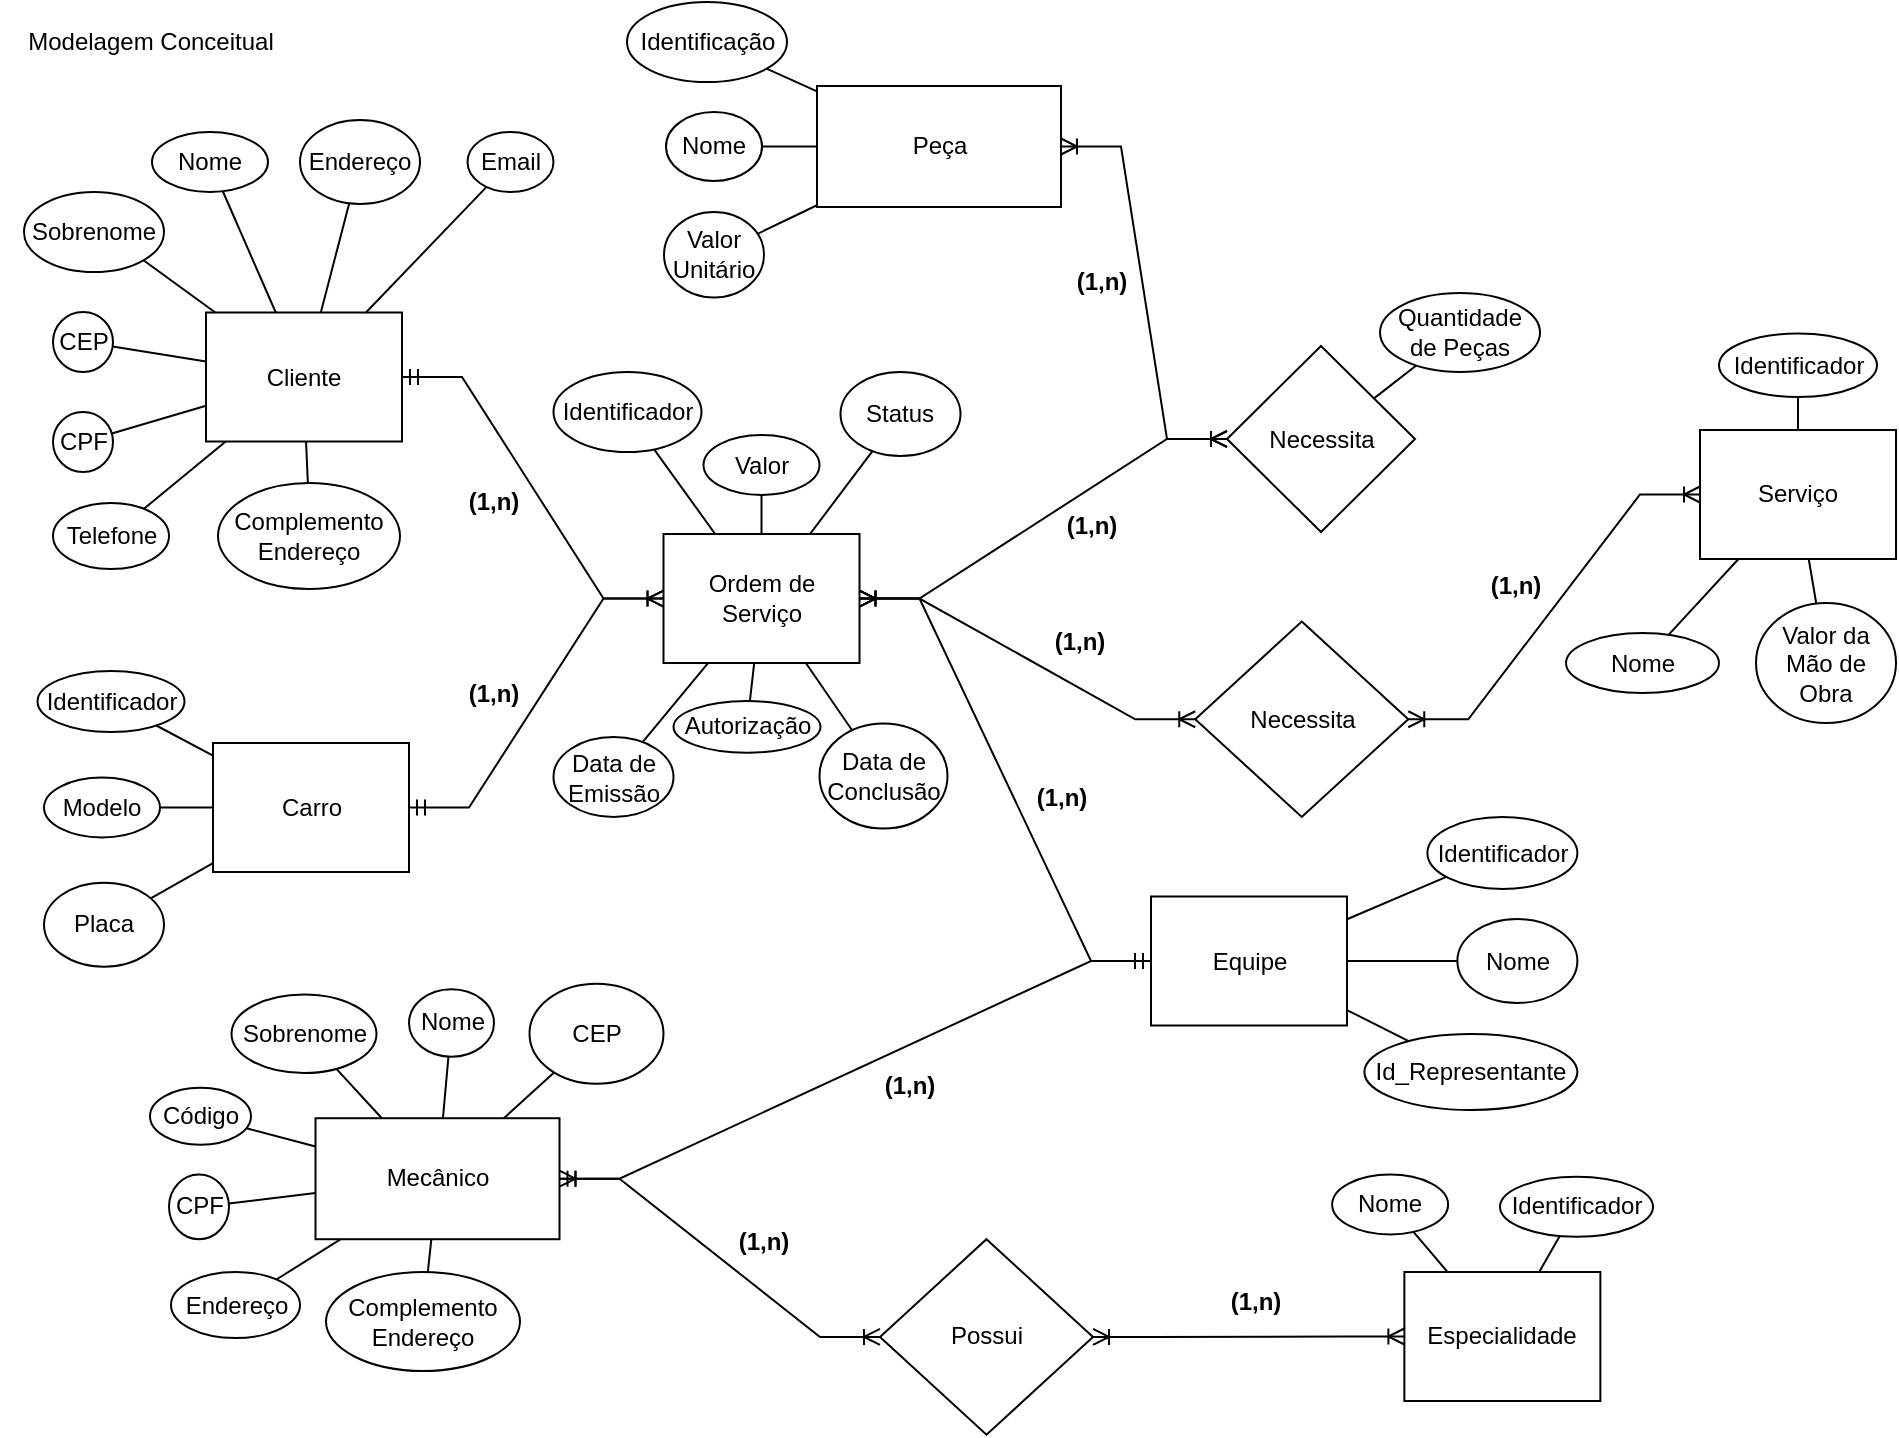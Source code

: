 <mxfile version="20.8.16" type="device"><diagram id="R2lEEEUBdFMjLlhIrx00" name="Page-1"><mxGraphModel dx="1120" dy="484" grid="1" gridSize="10" guides="1" tooltips="1" connect="1" arrows="1" fold="1" page="1" pageScale="1" pageWidth="850" pageHeight="1100" math="0" shadow="0" extFonts="Permanent Marker^https://fonts.googleapis.com/css?family=Permanent+Marker"><root><mxCell id="0"/><mxCell id="1" parent="0"/><mxCell id="kR7XuDyARgtKQcnC4l5c-47" value="Modelagem Conceitual" style="text;html=1;align=center;verticalAlign=middle;resizable=0;points=[];autosize=1;strokeColor=none;fillColor=none;" parent="1" vertex="1"><mxGeometry y="20" width="150" height="30" as="geometry"/></mxCell><mxCell id="8lU5Gevcw-4BUhV6_usn-1" value="Cliente" style="rounded=0;whiteSpace=wrap;html=1;" parent="1" vertex="1"><mxGeometry x="103" y="170.25" width="98" height="64.5" as="geometry"/></mxCell><mxCell id="8lU5Gevcw-4BUhV6_usn-2" value="Necessita" style="rhombus;whiteSpace=wrap;html=1;" parent="1" vertex="1"><mxGeometry x="613.5" y="187" width="94" height="93" as="geometry"/></mxCell><mxCell id="8lU5Gevcw-4BUhV6_usn-3" value="Peça" style="rounded=0;whiteSpace=wrap;html=1;" parent="1" vertex="1"><mxGeometry x="408.5" y="57" width="122" height="60.5" as="geometry"/></mxCell><mxCell id="8lU5Gevcw-4BUhV6_usn-4" value="Nome" style="ellipse;whiteSpace=wrap;html=1;" parent="1" vertex="1"><mxGeometry x="76" y="80" width="58" height="30" as="geometry"/></mxCell><mxCell id="8lU5Gevcw-4BUhV6_usn-5" value="Sobrenome" style="ellipse;whiteSpace=wrap;html=1;" parent="1" vertex="1"><mxGeometry x="12" y="110" width="70" height="40" as="geometry"/></mxCell><mxCell id="8lU5Gevcw-4BUhV6_usn-7" value="Endereço" style="ellipse;whiteSpace=wrap;html=1;" parent="1" vertex="1"><mxGeometry x="150" y="74" width="60" height="42" as="geometry"/></mxCell><mxCell id="8lU5Gevcw-4BUhV6_usn-8" value="Complemento Endereço" style="ellipse;whiteSpace=wrap;html=1;" parent="1" vertex="1"><mxGeometry x="109" y="255.5" width="91" height="53" as="geometry"/></mxCell><mxCell id="8lU5Gevcw-4BUhV6_usn-9" value="Telefone" style="ellipse;whiteSpace=wrap;html=1;" parent="1" vertex="1"><mxGeometry x="26.5" y="265.5" width="58" height="33" as="geometry"/></mxCell><mxCell id="8lU5Gevcw-4BUhV6_usn-10" value="Email" style="ellipse;whiteSpace=wrap;html=1;" parent="1" vertex="1"><mxGeometry x="233.75" y="80" width="43" height="30" as="geometry"/></mxCell><mxCell id="8lU5Gevcw-4BUhV6_usn-17" value="Quantidade de Peças" style="ellipse;whiteSpace=wrap;html=1;" parent="1" vertex="1"><mxGeometry x="690" y="160.5" width="80" height="39.5" as="geometry"/></mxCell><mxCell id="8lU5Gevcw-4BUhV6_usn-18" value="Identificação" style="ellipse;whiteSpace=wrap;html=1;" parent="1" vertex="1"><mxGeometry x="313.5" y="15" width="80" height="40" as="geometry"/></mxCell><mxCell id="8lU5Gevcw-4BUhV6_usn-19" value="Nome" style="ellipse;whiteSpace=wrap;html=1;" parent="1" vertex="1"><mxGeometry x="333" y="70" width="48" height="34.5" as="geometry"/></mxCell><mxCell id="8lU5Gevcw-4BUhV6_usn-20" value="Valor Unitário" style="ellipse;whiteSpace=wrap;html=1;" parent="1" vertex="1"><mxGeometry x="332" y="120" width="50" height="42.75" as="geometry"/></mxCell><mxCell id="8lU5Gevcw-4BUhV6_usn-25" value="" style="endArrow=none;html=1;rounded=0;entryX=1;entryY=1;entryDx=0;entryDy=0;" parent="1" source="8lU5Gevcw-4BUhV6_usn-1" target="8lU5Gevcw-4BUhV6_usn-5" edge="1"><mxGeometry width="50" height="50" relative="1" as="geometry"><mxPoint x="260" y="250" as="sourcePoint"/><mxPoint x="310" y="200" as="targetPoint"/></mxGeometry></mxCell><mxCell id="8lU5Gevcw-4BUhV6_usn-26" value="" style="endArrow=none;html=1;rounded=0;" parent="1" source="8lU5Gevcw-4BUhV6_usn-1" target="8lU5Gevcw-4BUhV6_usn-4" edge="1"><mxGeometry width="50" height="50" relative="1" as="geometry"><mxPoint x="260" y="250" as="sourcePoint"/><mxPoint x="310" y="200" as="targetPoint"/></mxGeometry></mxCell><mxCell id="8lU5Gevcw-4BUhV6_usn-27" value="" style="endArrow=none;html=1;rounded=0;" parent="1" source="8lU5Gevcw-4BUhV6_usn-1" target="8lU5Gevcw-4BUhV6_usn-7" edge="1"><mxGeometry width="50" height="50" relative="1" as="geometry"><mxPoint x="260" y="250" as="sourcePoint"/><mxPoint x="310" y="200" as="targetPoint"/></mxGeometry></mxCell><mxCell id="8lU5Gevcw-4BUhV6_usn-28" value="" style="endArrow=none;html=1;rounded=0;" parent="1" source="8lU5Gevcw-4BUhV6_usn-8" target="8lU5Gevcw-4BUhV6_usn-1" edge="1"><mxGeometry width="50" height="50" relative="1" as="geometry"><mxPoint x="260" y="250" as="sourcePoint"/><mxPoint x="310" y="200" as="targetPoint"/></mxGeometry></mxCell><mxCell id="8lU5Gevcw-4BUhV6_usn-29" value="" style="endArrow=none;html=1;rounded=0;" parent="1" source="8lU5Gevcw-4BUhV6_usn-10" target="8lU5Gevcw-4BUhV6_usn-1" edge="1"><mxGeometry width="50" height="50" relative="1" as="geometry"><mxPoint x="260" y="250" as="sourcePoint"/><mxPoint x="310" y="200" as="targetPoint"/></mxGeometry></mxCell><mxCell id="8lU5Gevcw-4BUhV6_usn-30" value="" style="endArrow=none;html=1;rounded=0;" parent="1" source="8lU5Gevcw-4BUhV6_usn-1" target="8lU5Gevcw-4BUhV6_usn-9" edge="1"><mxGeometry width="50" height="50" relative="1" as="geometry"><mxPoint x="260" y="250" as="sourcePoint"/><mxPoint x="310" y="200" as="targetPoint"/></mxGeometry></mxCell><mxCell id="8lU5Gevcw-4BUhV6_usn-31" value="" style="endArrow=none;html=1;rounded=0;" parent="1" source="8lU5Gevcw-4BUhV6_usn-17" target="8lU5Gevcw-4BUhV6_usn-2" edge="1"><mxGeometry width="50" height="50" relative="1" as="geometry"><mxPoint x="570" y="159.25" as="sourcePoint"/><mxPoint x="620" y="109.25" as="targetPoint"/></mxGeometry></mxCell><mxCell id="8lU5Gevcw-4BUhV6_usn-39" value="" style="endArrow=none;html=1;rounded=0;" parent="1" source="8lU5Gevcw-4BUhV6_usn-3" target="8lU5Gevcw-4BUhV6_usn-18" edge="1"><mxGeometry width="50" height="50" relative="1" as="geometry"><mxPoint x="243.5" y="250" as="sourcePoint"/><mxPoint x="293.5" y="200" as="targetPoint"/></mxGeometry></mxCell><mxCell id="8lU5Gevcw-4BUhV6_usn-40" value="" style="endArrow=none;html=1;rounded=0;" parent="1" source="8lU5Gevcw-4BUhV6_usn-3" target="8lU5Gevcw-4BUhV6_usn-19" edge="1"><mxGeometry width="50" height="50" relative="1" as="geometry"><mxPoint x="243.5" y="250" as="sourcePoint"/><mxPoint x="293.5" y="200" as="targetPoint"/></mxGeometry></mxCell><mxCell id="8lU5Gevcw-4BUhV6_usn-41" value="" style="endArrow=none;html=1;rounded=0;" parent="1" source="8lU5Gevcw-4BUhV6_usn-3" target="8lU5Gevcw-4BUhV6_usn-20" edge="1"><mxGeometry width="50" height="50" relative="1" as="geometry"><mxPoint x="243.5" y="250" as="sourcePoint"/><mxPoint x="293.5" y="200" as="targetPoint"/></mxGeometry></mxCell><mxCell id="8lU5Gevcw-4BUhV6_usn-48" value="&lt;b&gt;(1,n)&lt;/b&gt;" style="text;strokeColor=none;align=center;fillColor=none;html=1;verticalAlign=middle;whiteSpace=wrap;rounded=0;" parent="1" vertex="1"><mxGeometry x="597.63" y="650" width="60" height="30" as="geometry"/></mxCell><mxCell id="8lU5Gevcw-4BUhV6_usn-49" value="&lt;b&gt;(1,n)&lt;/b&gt;" style="text;strokeColor=none;align=center;fillColor=none;html=1;verticalAlign=middle;whiteSpace=wrap;rounded=0;" parent="1" vertex="1"><mxGeometry x="216.75" y="250" width="60" height="30" as="geometry"/></mxCell><mxCell id="SJgga751yRJd7VcQISS5-1" value="CEP" style="ellipse;whiteSpace=wrap;html=1;" vertex="1" parent="1"><mxGeometry x="26.5" y="170" width="30" height="30" as="geometry"/></mxCell><mxCell id="SJgga751yRJd7VcQISS5-2" value="" style="endArrow=none;html=1;rounded=0;" edge="1" parent="1" source="SJgga751yRJd7VcQISS5-1" target="8lU5Gevcw-4BUhV6_usn-1"><mxGeometry width="50" height="50" relative="1" as="geometry"><mxPoint x="400" y="280" as="sourcePoint"/><mxPoint x="450" y="230" as="targetPoint"/></mxGeometry></mxCell><mxCell id="SJgga751yRJd7VcQISS5-3" value="CPF" style="ellipse;whiteSpace=wrap;html=1;" vertex="1" parent="1"><mxGeometry x="26.5" y="220" width="30" height="30" as="geometry"/></mxCell><mxCell id="SJgga751yRJd7VcQISS5-4" value="" style="endArrow=none;html=1;rounded=0;" edge="1" parent="1" source="SJgga751yRJd7VcQISS5-3" target="8lU5Gevcw-4BUhV6_usn-1"><mxGeometry width="50" height="50" relative="1" as="geometry"><mxPoint x="400" y="280" as="sourcePoint"/><mxPoint x="450" y="230" as="targetPoint"/></mxGeometry></mxCell><mxCell id="SJgga751yRJd7VcQISS5-5" value="Carro" style="rounded=0;whiteSpace=wrap;html=1;" vertex="1" parent="1"><mxGeometry x="106.5" y="385.5" width="98" height="64.5" as="geometry"/></mxCell><mxCell id="SJgga751yRJd7VcQISS5-6" value="Modelo" style="ellipse;whiteSpace=wrap;html=1;" vertex="1" parent="1"><mxGeometry x="22" y="402.75" width="58" height="30" as="geometry"/></mxCell><mxCell id="SJgga751yRJd7VcQISS5-8" value="Placa" style="ellipse;whiteSpace=wrap;html=1;" vertex="1" parent="1"><mxGeometry x="22" y="455.37" width="60" height="42" as="geometry"/></mxCell><mxCell id="SJgga751yRJd7VcQISS5-13" value="" style="endArrow=none;html=1;rounded=0;" edge="1" source="SJgga751yRJd7VcQISS5-5" target="SJgga751yRJd7VcQISS5-6" parent="1"><mxGeometry width="50" height="50" relative="1" as="geometry"><mxPoint x="280" y="480" as="sourcePoint"/><mxPoint x="330" y="430" as="targetPoint"/></mxGeometry></mxCell><mxCell id="SJgga751yRJd7VcQISS5-14" value="" style="endArrow=none;html=1;rounded=0;" edge="1" source="SJgga751yRJd7VcQISS5-5" target="SJgga751yRJd7VcQISS5-8" parent="1"><mxGeometry width="50" height="50" relative="1" as="geometry"><mxPoint x="280" y="480" as="sourcePoint"/><mxPoint x="330" y="430" as="targetPoint"/></mxGeometry></mxCell><mxCell id="SJgga751yRJd7VcQISS5-22" value="Mecânico" style="rounded=0;whiteSpace=wrap;html=1;" vertex="1" parent="1"><mxGeometry x="157.75" y="573.11" width="122" height="60.5" as="geometry"/></mxCell><mxCell id="SJgga751yRJd7VcQISS5-23" value="Código" style="ellipse;whiteSpace=wrap;html=1;" vertex="1" parent="1"><mxGeometry x="75" y="557.87" width="50.5" height="28.5" as="geometry"/></mxCell><mxCell id="SJgga751yRJd7VcQISS5-24" value="Nome" style="ellipse;whiteSpace=wrap;html=1;" vertex="1" parent="1"><mxGeometry x="204.5" y="508.62" width="42.5" height="33.75" as="geometry"/></mxCell><mxCell id="SJgga751yRJd7VcQISS5-25" value="Sobrenome" style="ellipse;whiteSpace=wrap;html=1;" vertex="1" parent="1"><mxGeometry x="115.75" y="511.25" width="72.5" height="39.25" as="geometry"/></mxCell><mxCell id="SJgga751yRJd7VcQISS5-26" value="CEP" style="ellipse;whiteSpace=wrap;html=1;" vertex="1" parent="1"><mxGeometry x="264.75" y="505.88" width="67" height="50" as="geometry"/></mxCell><mxCell id="SJgga751yRJd7VcQISS5-27" value="Complemento Endereço" style="ellipse;whiteSpace=wrap;html=1;" vertex="1" parent="1"><mxGeometry x="163" y="650" width="97" height="49.5" as="geometry"/></mxCell><mxCell id="SJgga751yRJd7VcQISS5-28" value="" style="endArrow=none;html=1;rounded=0;" edge="1" source="SJgga751yRJd7VcQISS5-22" target="SJgga751yRJd7VcQISS5-23" parent="1"><mxGeometry width="50" height="50" relative="1" as="geometry"><mxPoint x="-422.75" y="656.61" as="sourcePoint"/><mxPoint x="91.723" y="599.404" as="targetPoint"/></mxGeometry></mxCell><mxCell id="SJgga751yRJd7VcQISS5-29" value="" style="endArrow=none;html=1;rounded=0;" edge="1" source="SJgga751yRJd7VcQISS5-22" target="SJgga751yRJd7VcQISS5-24" parent="1"><mxGeometry width="50" height="50" relative="1" as="geometry"><mxPoint x="-422.75" y="656.61" as="sourcePoint"/><mxPoint x="-372.75" y="606.61" as="targetPoint"/></mxGeometry></mxCell><mxCell id="SJgga751yRJd7VcQISS5-30" value="" style="endArrow=none;html=1;rounded=0;" edge="1" source="SJgga751yRJd7VcQISS5-22" target="SJgga751yRJd7VcQISS5-25" parent="1"><mxGeometry width="50" height="50" relative="1" as="geometry"><mxPoint x="-422.75" y="656.61" as="sourcePoint"/><mxPoint x="-372.75" y="606.61" as="targetPoint"/></mxGeometry></mxCell><mxCell id="SJgga751yRJd7VcQISS5-31" value="" style="endArrow=none;html=1;rounded=0;" edge="1" source="SJgga751yRJd7VcQISS5-27" target="SJgga751yRJd7VcQISS5-22" parent="1"><mxGeometry width="50" height="50" relative="1" as="geometry"><mxPoint x="-422.75" y="656.61" as="sourcePoint"/><mxPoint x="-372.75" y="606.61" as="targetPoint"/></mxGeometry></mxCell><mxCell id="SJgga751yRJd7VcQISS5-32" value="" style="endArrow=none;html=1;rounded=0;" edge="1" source="SJgga751yRJd7VcQISS5-26" target="SJgga751yRJd7VcQISS5-22" parent="1"><mxGeometry width="50" height="50" relative="1" as="geometry"><mxPoint x="-422.75" y="656.61" as="sourcePoint"/><mxPoint x="-372.75" y="606.61" as="targetPoint"/></mxGeometry></mxCell><mxCell id="SJgga751yRJd7VcQISS5-33" value="Endereço" style="ellipse;whiteSpace=wrap;html=1;" vertex="1" parent="1"><mxGeometry x="85.5" y="650" width="64.5" height="33" as="geometry"/></mxCell><mxCell id="SJgga751yRJd7VcQISS5-34" value="" style="endArrow=none;html=1;rounded=0;" edge="1" source="SJgga751yRJd7VcQISS5-22" target="SJgga751yRJd7VcQISS5-33" parent="1"><mxGeometry width="50" height="50" relative="1" as="geometry"><mxPoint x="-322.75" y="706.61" as="sourcePoint"/><mxPoint x="-272.75" y="656.61" as="targetPoint"/></mxGeometry></mxCell><mxCell id="SJgga751yRJd7VcQISS5-35" value="CPF" style="ellipse;whiteSpace=wrap;html=1;" vertex="1" parent="1"><mxGeometry x="84.5" y="601.24" width="30" height="32.37" as="geometry"/></mxCell><mxCell id="SJgga751yRJd7VcQISS5-36" value="" style="endArrow=none;html=1;rounded=0;" edge="1" parent="1" source="SJgga751yRJd7VcQISS5-35" target="SJgga751yRJd7VcQISS5-22"><mxGeometry width="50" height="50" relative="1" as="geometry"><mxPoint x="-110.25" y="553.11" as="sourcePoint"/><mxPoint x="-60.25" y="503.11" as="targetPoint"/></mxGeometry></mxCell><mxCell id="SJgga751yRJd7VcQISS5-38" value="Especialidade" style="rounded=0;whiteSpace=wrap;html=1;" vertex="1" parent="1"><mxGeometry x="702.19" y="650" width="98" height="64.5" as="geometry"/></mxCell><mxCell id="SJgga751yRJd7VcQISS5-39" value="Nome" style="ellipse;whiteSpace=wrap;html=1;" vertex="1" parent="1"><mxGeometry x="666.07" y="601.24" width="58" height="30" as="geometry"/></mxCell><mxCell id="SJgga751yRJd7VcQISS5-40" value="Identificador" style="ellipse;whiteSpace=wrap;html=1;" vertex="1" parent="1"><mxGeometry x="750" y="602.42" width="76.5" height="30" as="geometry"/></mxCell><mxCell id="SJgga751yRJd7VcQISS5-41" value="" style="endArrow=none;html=1;rounded=0;" edge="1" source="SJgga751yRJd7VcQISS5-38" target="SJgga751yRJd7VcQISS5-39" parent="1"><mxGeometry width="50" height="50" relative="1" as="geometry"><mxPoint x="605.44" y="340" as="sourcePoint"/><mxPoint x="655.44" y="290" as="targetPoint"/></mxGeometry></mxCell><mxCell id="SJgga751yRJd7VcQISS5-42" value="" style="endArrow=none;html=1;rounded=0;" edge="1" source="SJgga751yRJd7VcQISS5-38" target="SJgga751yRJd7VcQISS5-40" parent="1"><mxGeometry width="50" height="50" relative="1" as="geometry"><mxPoint x="605.44" y="340" as="sourcePoint"/><mxPoint x="655.44" y="290" as="targetPoint"/></mxGeometry></mxCell><mxCell id="SJgga751yRJd7VcQISS5-43" value="Ordem de Serviço" style="rounded=0;whiteSpace=wrap;html=1;" vertex="1" parent="1"><mxGeometry x="331.75" y="281.01" width="98" height="64.5" as="geometry"/></mxCell><mxCell id="SJgga751yRJd7VcQISS5-44" value="Valor" style="ellipse;whiteSpace=wrap;html=1;" vertex="1" parent="1"><mxGeometry x="351.75" y="231.5" width="58" height="30" as="geometry"/></mxCell><mxCell id="SJgga751yRJd7VcQISS5-45" value="Status" style="ellipse;whiteSpace=wrap;html=1;" vertex="1" parent="1"><mxGeometry x="420.25" y="200" width="60" height="42" as="geometry"/></mxCell><mxCell id="SJgga751yRJd7VcQISS5-46" value="Autorização" style="ellipse;whiteSpace=wrap;html=1;" vertex="1" parent="1"><mxGeometry x="336.75" y="364.5" width="73.5" height="25.87" as="geometry"/></mxCell><mxCell id="SJgga751yRJd7VcQISS5-47" value="Data de Conclusão" style="ellipse;whiteSpace=wrap;html=1;" vertex="1" parent="1"><mxGeometry x="409.75" y="375.75" width="64" height="52.5" as="geometry"/></mxCell><mxCell id="SJgga751yRJd7VcQISS5-49" value="" style="endArrow=none;html=1;rounded=0;" edge="1" source="SJgga751yRJd7VcQISS5-43" target="SJgga751yRJd7VcQISS5-44" parent="1"><mxGeometry width="50" height="50" relative="1" as="geometry"><mxPoint x="488.75" y="353.13" as="sourcePoint"/><mxPoint x="538.75" y="303.13" as="targetPoint"/></mxGeometry></mxCell><mxCell id="SJgga751yRJd7VcQISS5-50" value="" style="endArrow=none;html=1;rounded=0;" edge="1" source="SJgga751yRJd7VcQISS5-43" target="SJgga751yRJd7VcQISS5-45" parent="1"><mxGeometry width="50" height="50" relative="1" as="geometry"><mxPoint x="488.75" y="353.13" as="sourcePoint"/><mxPoint x="538.75" y="303.13" as="targetPoint"/></mxGeometry></mxCell><mxCell id="SJgga751yRJd7VcQISS5-51" value="" style="endArrow=none;html=1;rounded=0;" edge="1" source="SJgga751yRJd7VcQISS5-46" target="SJgga751yRJd7VcQISS5-43" parent="1"><mxGeometry width="50" height="50" relative="1" as="geometry"><mxPoint x="488.75" y="353.13" as="sourcePoint"/><mxPoint x="538.75" y="303.13" as="targetPoint"/></mxGeometry></mxCell><mxCell id="SJgga751yRJd7VcQISS5-52" value="" style="endArrow=none;html=1;rounded=0;" edge="1" source="SJgga751yRJd7VcQISS5-47" target="SJgga751yRJd7VcQISS5-43" parent="1"><mxGeometry width="50" height="50" relative="1" as="geometry"><mxPoint x="488.75" y="353.13" as="sourcePoint"/><mxPoint x="538.75" y="303.13" as="targetPoint"/></mxGeometry></mxCell><mxCell id="SJgga751yRJd7VcQISS5-54" value="Identificador" style="ellipse;whiteSpace=wrap;html=1;" vertex="1" parent="1"><mxGeometry x="276.75" y="200" width="74" height="40" as="geometry"/></mxCell><mxCell id="SJgga751yRJd7VcQISS5-55" value="" style="endArrow=none;html=1;rounded=0;" edge="1" source="SJgga751yRJd7VcQISS5-54" target="SJgga751yRJd7VcQISS5-43" parent="1"><mxGeometry width="50" height="50" relative="1" as="geometry"><mxPoint x="628.75" y="383.13" as="sourcePoint"/><mxPoint x="678.75" y="333.13" as="targetPoint"/></mxGeometry></mxCell><mxCell id="SJgga751yRJd7VcQISS5-56" value="Data de Emissão" style="ellipse;whiteSpace=wrap;html=1;" vertex="1" parent="1"><mxGeometry x="276.75" y="382.5" width="60" height="40" as="geometry"/></mxCell><mxCell id="SJgga751yRJd7VcQISS5-57" value="" style="endArrow=none;html=1;rounded=0;" edge="1" source="SJgga751yRJd7VcQISS5-56" target="SJgga751yRJd7VcQISS5-43" parent="1"><mxGeometry width="50" height="50" relative="1" as="geometry"><mxPoint x="628.75" y="383.13" as="sourcePoint"/><mxPoint x="678.75" y="333.13" as="targetPoint"/></mxGeometry></mxCell><mxCell id="SJgga751yRJd7VcQISS5-59" value="Equipe" style="rounded=0;whiteSpace=wrap;html=1;" vertex="1" parent="1"><mxGeometry x="575.5" y="462.25" width="98" height="64.5" as="geometry"/></mxCell><mxCell id="SJgga751yRJd7VcQISS5-60" value="Identificador" style="ellipse;whiteSpace=wrap;html=1;" vertex="1" parent="1"><mxGeometry x="713.69" y="422.5" width="75" height="36" as="geometry"/></mxCell><mxCell id="SJgga751yRJd7VcQISS5-61" value="Nome" style="ellipse;whiteSpace=wrap;html=1;" vertex="1" parent="1"><mxGeometry x="728.69" y="473.5" width="60" height="42" as="geometry"/></mxCell><mxCell id="SJgga751yRJd7VcQISS5-62" value="" style="endArrow=none;html=1;rounded=0;" edge="1" source="SJgga751yRJd7VcQISS5-59" target="SJgga751yRJd7VcQISS5-60" parent="1"><mxGeometry width="50" height="50" relative="1" as="geometry"><mxPoint x="1184.5" y="614.37" as="sourcePoint"/><mxPoint x="974.774" y="491.93" as="targetPoint"/></mxGeometry></mxCell><mxCell id="SJgga751yRJd7VcQISS5-63" value="" style="endArrow=none;html=1;rounded=0;" edge="1" source="SJgga751yRJd7VcQISS5-59" target="SJgga751yRJd7VcQISS5-61" parent="1"><mxGeometry width="50" height="50" relative="1" as="geometry"><mxPoint x="1184.5" y="614.37" as="sourcePoint"/><mxPoint x="1234.5" y="564.37" as="targetPoint"/></mxGeometry></mxCell><mxCell id="SJgga751yRJd7VcQISS5-64" value="Id_Representante" style="ellipse;whiteSpace=wrap;html=1;" vertex="1" parent="1"><mxGeometry x="682.19" y="531" width="106.5" height="38" as="geometry"/></mxCell><mxCell id="SJgga751yRJd7VcQISS5-65" value="" style="endArrow=none;html=1;rounded=0;" edge="1" parent="1" source="SJgga751yRJd7VcQISS5-64" target="SJgga751yRJd7VcQISS5-59"><mxGeometry width="50" height="50" relative="1" as="geometry"><mxPoint x="715.5" y="690.37" as="sourcePoint"/><mxPoint x="765.5" y="640.37" as="targetPoint"/></mxGeometry></mxCell><mxCell id="SJgga751yRJd7VcQISS5-66" value="Serviço" style="rounded=0;whiteSpace=wrap;html=1;" vertex="1" parent="1"><mxGeometry x="850" y="229" width="98" height="64.5" as="geometry"/></mxCell><mxCell id="SJgga751yRJd7VcQISS5-67" value="Identificador" style="ellipse;whiteSpace=wrap;html=1;" vertex="1" parent="1"><mxGeometry x="859.5" y="180.75" width="79" height="31.75" as="geometry"/></mxCell><mxCell id="SJgga751yRJd7VcQISS5-68" value="Nome" style="ellipse;whiteSpace=wrap;html=1;" vertex="1" parent="1"><mxGeometry x="783" y="330.51" width="76.5" height="30" as="geometry"/></mxCell><mxCell id="SJgga751yRJd7VcQISS5-69" value="" style="endArrow=none;html=1;rounded=0;" edge="1" source="SJgga751yRJd7VcQISS5-66" target="SJgga751yRJd7VcQISS5-67" parent="1"><mxGeometry width="50" height="50" relative="1" as="geometry"><mxPoint x="791" y="-21" as="sourcePoint"/><mxPoint x="841" y="-71" as="targetPoint"/></mxGeometry></mxCell><mxCell id="SJgga751yRJd7VcQISS5-70" value="" style="endArrow=none;html=1;rounded=0;" edge="1" source="SJgga751yRJd7VcQISS5-66" target="SJgga751yRJd7VcQISS5-68" parent="1"><mxGeometry width="50" height="50" relative="1" as="geometry"><mxPoint x="791" y="-21" as="sourcePoint"/><mxPoint x="841" y="-71" as="targetPoint"/></mxGeometry></mxCell><mxCell id="SJgga751yRJd7VcQISS5-71" value="Valor da Mão de Obra" style="ellipse;whiteSpace=wrap;html=1;" vertex="1" parent="1"><mxGeometry x="878" y="315.51" width="70" height="60" as="geometry"/></mxCell><mxCell id="SJgga751yRJd7VcQISS5-72" value="" style="endArrow=none;html=1;rounded=0;" edge="1" parent="1" source="SJgga751yRJd7VcQISS5-71" target="SJgga751yRJd7VcQISS5-66"><mxGeometry width="50" height="50" relative="1" as="geometry"><mxPoint x="774.5" y="309" as="sourcePoint"/><mxPoint x="824.5" y="259" as="targetPoint"/></mxGeometry></mxCell><mxCell id="SJgga751yRJd7VcQISS5-73" value="" style="edgeStyle=entityRelationEdgeStyle;fontSize=12;html=1;endArrow=ERoneToMany;startArrow=ERmandOne;rounded=0;" edge="1" parent="1" source="8lU5Gevcw-4BUhV6_usn-1" target="SJgga751yRJd7VcQISS5-43"><mxGeometry width="100" height="100" relative="1" as="geometry"><mxPoint x="370" y="470" as="sourcePoint"/><mxPoint x="330" y="390" as="targetPoint"/></mxGeometry></mxCell><mxCell id="SJgga751yRJd7VcQISS5-75" value="&lt;b&gt;(1,n)&lt;/b&gt;" style="text;strokeColor=none;align=center;fillColor=none;html=1;verticalAlign=middle;whiteSpace=wrap;rounded=0;" vertex="1" parent="1"><mxGeometry x="216.75" y="345.51" width="60" height="30" as="geometry"/></mxCell><mxCell id="SJgga751yRJd7VcQISS5-76" value="" style="edgeStyle=entityRelationEdgeStyle;fontSize=12;html=1;endArrow=ERoneToMany;startArrow=ERoneToMany;rounded=0;" edge="1" parent="1" source="SJgga751yRJd7VcQISS5-43" target="8lU5Gevcw-4BUhV6_usn-2"><mxGeometry width="100" height="100" relative="1" as="geometry"><mxPoint x="550" y="290" as="sourcePoint"/><mxPoint x="650" y="190" as="targetPoint"/></mxGeometry></mxCell><mxCell id="SJgga751yRJd7VcQISS5-77" value="" style="edgeStyle=entityRelationEdgeStyle;fontSize=12;html=1;endArrow=ERoneToMany;startArrow=ERoneToMany;rounded=0;" edge="1" parent="1" source="8lU5Gevcw-4BUhV6_usn-3" target="8lU5Gevcw-4BUhV6_usn-2"><mxGeometry width="100" height="100" relative="1" as="geometry"><mxPoint x="550" y="290" as="sourcePoint"/><mxPoint x="650" y="190" as="targetPoint"/></mxGeometry></mxCell><mxCell id="SJgga751yRJd7VcQISS5-78" value="Necessita" style="rhombus;whiteSpace=wrap;html=1;" vertex="1" parent="1"><mxGeometry x="597.63" y="324.75" width="106.5" height="97.75" as="geometry"/></mxCell><mxCell id="SJgga751yRJd7VcQISS5-83" value="" style="edgeStyle=entityRelationEdgeStyle;fontSize=12;html=1;endArrow=ERoneToMany;startArrow=ERoneToMany;rounded=0;" edge="1" parent="1" source="SJgga751yRJd7VcQISS5-43" target="SJgga751yRJd7VcQISS5-78"><mxGeometry width="100" height="100" relative="1" as="geometry"><mxPoint x="439.75" y="323.26" as="sourcePoint"/><mxPoint x="623.5" y="243.5" as="targetPoint"/></mxGeometry></mxCell><mxCell id="SJgga751yRJd7VcQISS5-84" value="" style="edgeStyle=entityRelationEdgeStyle;fontSize=12;html=1;endArrow=ERoneToMany;startArrow=ERoneToMany;rounded=0;" edge="1" parent="1" source="SJgga751yRJd7VcQISS5-78" target="SJgga751yRJd7VcQISS5-66"><mxGeometry width="100" height="100" relative="1" as="geometry"><mxPoint x="439.75" y="323.26" as="sourcePoint"/><mxPoint x="617.25" y="383.625" as="targetPoint"/></mxGeometry></mxCell><mxCell id="SJgga751yRJd7VcQISS5-85" value="&lt;b&gt;(1,n)&lt;/b&gt;" style="text;strokeColor=none;align=center;fillColor=none;html=1;verticalAlign=middle;whiteSpace=wrap;rounded=0;" vertex="1" parent="1"><mxGeometry x="510" y="319.5" width="60" height="30" as="geometry"/></mxCell><mxCell id="SJgga751yRJd7VcQISS5-86" value="&lt;b&gt;(1,n)&lt;/b&gt;" style="text;strokeColor=none;align=center;fillColor=none;html=1;verticalAlign=middle;whiteSpace=wrap;rounded=0;" vertex="1" parent="1"><mxGeometry x="515.5" y="261.5" width="60" height="30" as="geometry"/></mxCell><mxCell id="SJgga751yRJd7VcQISS5-87" value="&lt;b&gt;(1,n)&lt;/b&gt;" style="text;strokeColor=none;align=center;fillColor=none;html=1;verticalAlign=middle;whiteSpace=wrap;rounded=0;" vertex="1" parent="1"><mxGeometry x="521" y="140.25" width="60" height="30" as="geometry"/></mxCell><mxCell id="SJgga751yRJd7VcQISS5-89" value="&lt;b&gt;(1,n)&lt;/b&gt;" style="text;strokeColor=none;align=center;fillColor=none;html=1;verticalAlign=middle;whiteSpace=wrap;rounded=0;" vertex="1" parent="1"><mxGeometry x="727.5" y="291.5" width="60" height="30" as="geometry"/></mxCell><mxCell id="SJgga751yRJd7VcQISS5-90" value="Possui" style="rhombus;whiteSpace=wrap;html=1;" vertex="1" parent="1"><mxGeometry x="440" y="633.61" width="106.5" height="97.75" as="geometry"/></mxCell><mxCell id="SJgga751yRJd7VcQISS5-91" value="" style="edgeStyle=entityRelationEdgeStyle;fontSize=12;html=1;endArrow=ERoneToMany;startArrow=ERoneToMany;rounded=0;" edge="1" parent="1" source="SJgga751yRJd7VcQISS5-38" target="SJgga751yRJd7VcQISS5-90"><mxGeometry width="100" height="100" relative="1" as="geometry"><mxPoint x="550" y="740" as="sourcePoint"/><mxPoint x="650" y="640" as="targetPoint"/></mxGeometry></mxCell><mxCell id="SJgga751yRJd7VcQISS5-92" value="" style="edgeStyle=entityRelationEdgeStyle;fontSize=12;html=1;endArrow=ERoneToMany;startArrow=ERoneToMany;rounded=0;" edge="1" parent="1" source="SJgga751yRJd7VcQISS5-90" target="SJgga751yRJd7VcQISS5-22"><mxGeometry width="100" height="100" relative="1" as="geometry"><mxPoint x="534.5" y="884.755" as="sourcePoint"/><mxPoint x="427" y="805.88" as="targetPoint"/></mxGeometry></mxCell><mxCell id="SJgga751yRJd7VcQISS5-93" value="" style="edgeStyle=entityRelationEdgeStyle;fontSize=12;html=1;endArrow=ERoneToMany;startArrow=ERmandOne;rounded=0;" edge="1" parent="1" source="SJgga751yRJd7VcQISS5-59" target="SJgga751yRJd7VcQISS5-43"><mxGeometry width="100" height="100" relative="1" as="geometry"><mxPoint x="550" y="540" as="sourcePoint"/><mxPoint x="650" y="440" as="targetPoint"/></mxGeometry></mxCell><mxCell id="SJgga751yRJd7VcQISS5-94" value="&lt;b&gt;(1,n)&lt;/b&gt;" style="text;strokeColor=none;align=center;fillColor=none;html=1;verticalAlign=middle;whiteSpace=wrap;rounded=0;" vertex="1" parent="1"><mxGeometry x="500.5" y="398.25" width="60" height="30" as="geometry"/></mxCell><mxCell id="SJgga751yRJd7VcQISS5-95" value="" style="edgeStyle=entityRelationEdgeStyle;fontSize=12;html=1;endArrow=ERmandOne;startArrow=ERmandOne;rounded=0;" edge="1" parent="1" source="SJgga751yRJd7VcQISS5-22" target="SJgga751yRJd7VcQISS5-59"><mxGeometry width="100" height="100" relative="1" as="geometry"><mxPoint x="550" y="640" as="sourcePoint"/><mxPoint x="650" y="540" as="targetPoint"/></mxGeometry></mxCell><mxCell id="SJgga751yRJd7VcQISS5-96" value="&lt;b&gt;(1,n)&lt;/b&gt;" style="text;strokeColor=none;align=center;fillColor=none;html=1;verticalAlign=middle;whiteSpace=wrap;rounded=0;" vertex="1" parent="1"><mxGeometry x="351.75" y="620" width="60" height="30" as="geometry"/></mxCell><mxCell id="SJgga751yRJd7VcQISS5-98" value="&lt;b&gt;(1,n)&lt;/b&gt;" style="text;strokeColor=none;align=center;fillColor=none;html=1;verticalAlign=middle;whiteSpace=wrap;rounded=0;" vertex="1" parent="1"><mxGeometry x="425.0" y="542.37" width="60" height="30" as="geometry"/></mxCell><mxCell id="SJgga751yRJd7VcQISS5-101" value="" style="edgeStyle=entityRelationEdgeStyle;fontSize=12;html=1;endArrow=ERoneToMany;startArrow=ERmandOne;rounded=0;" edge="1" parent="1" source="SJgga751yRJd7VcQISS5-5" target="SJgga751yRJd7VcQISS5-43"><mxGeometry width="100" height="100" relative="1" as="geometry"><mxPoint x="211" y="212.5" as="sourcePoint"/><mxPoint x="341.75" y="323.26" as="targetPoint"/></mxGeometry></mxCell><mxCell id="SJgga751yRJd7VcQISS5-102" value="Identificador" style="ellipse;whiteSpace=wrap;html=1;" vertex="1" parent="1"><mxGeometry x="18.75" y="349.5" width="73.5" height="30.49" as="geometry"/></mxCell><mxCell id="SJgga751yRJd7VcQISS5-103" value="" style="endArrow=none;html=1;rounded=0;" edge="1" parent="1" source="SJgga751yRJd7VcQISS5-5" target="SJgga751yRJd7VcQISS5-102"><mxGeometry width="50" height="50" relative="1" as="geometry"><mxPoint x="116.5" y="455.549" as="sourcePoint"/><mxPoint x="85.375" y="473.207" as="targetPoint"/></mxGeometry></mxCell></root></mxGraphModel></diagram></mxfile>